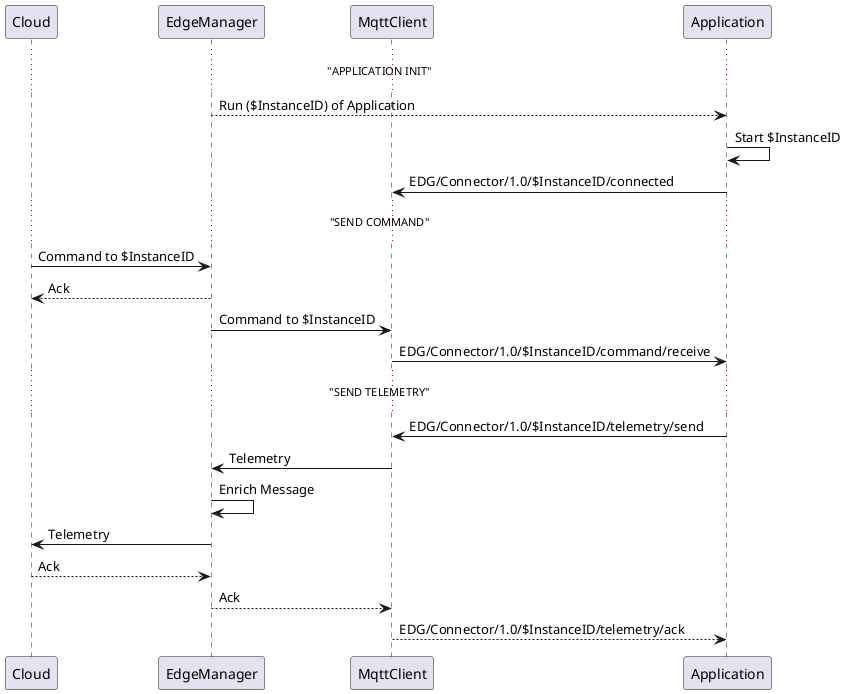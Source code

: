 @startuml

participant Cloud order 10
participant EdgeManager order 20
participant MqttClient order 30
participant Application order 40

... "APPLICATION INIT" ...
EdgeManager --> Application: Run ($InstanceID) of Application
Application -> Application: Start $InstanceID
Application -> MqttClient: EDG/Connector/1.0/$InstanceID/connected

... "SEND COMMAND" ...
Cloud -> EdgeManager: Command to $InstanceID
Cloud <-- EdgeManager: Ack
EdgeManager -> MqttClient: Command to $InstanceID
MqttClient -> Application: EDG/Connector/1.0/$InstanceID/command/receive

... "SEND TELEMETRY" ...
MqttClient <- Application: EDG/Connector/1.0/$InstanceID/telemetry/send
MqttClient -> EdgeManager: Telemetry
EdgeManager -> EdgeManager: Enrich Message
EdgeManager -> Cloud: Telemetry
Cloud --> EdgeManager: Ack
EdgeManager --> MqttClient: Ack
Application <-- MqttClient: EDG/Connector/1.0/$InstanceID/telemetry/ack

@enduml
